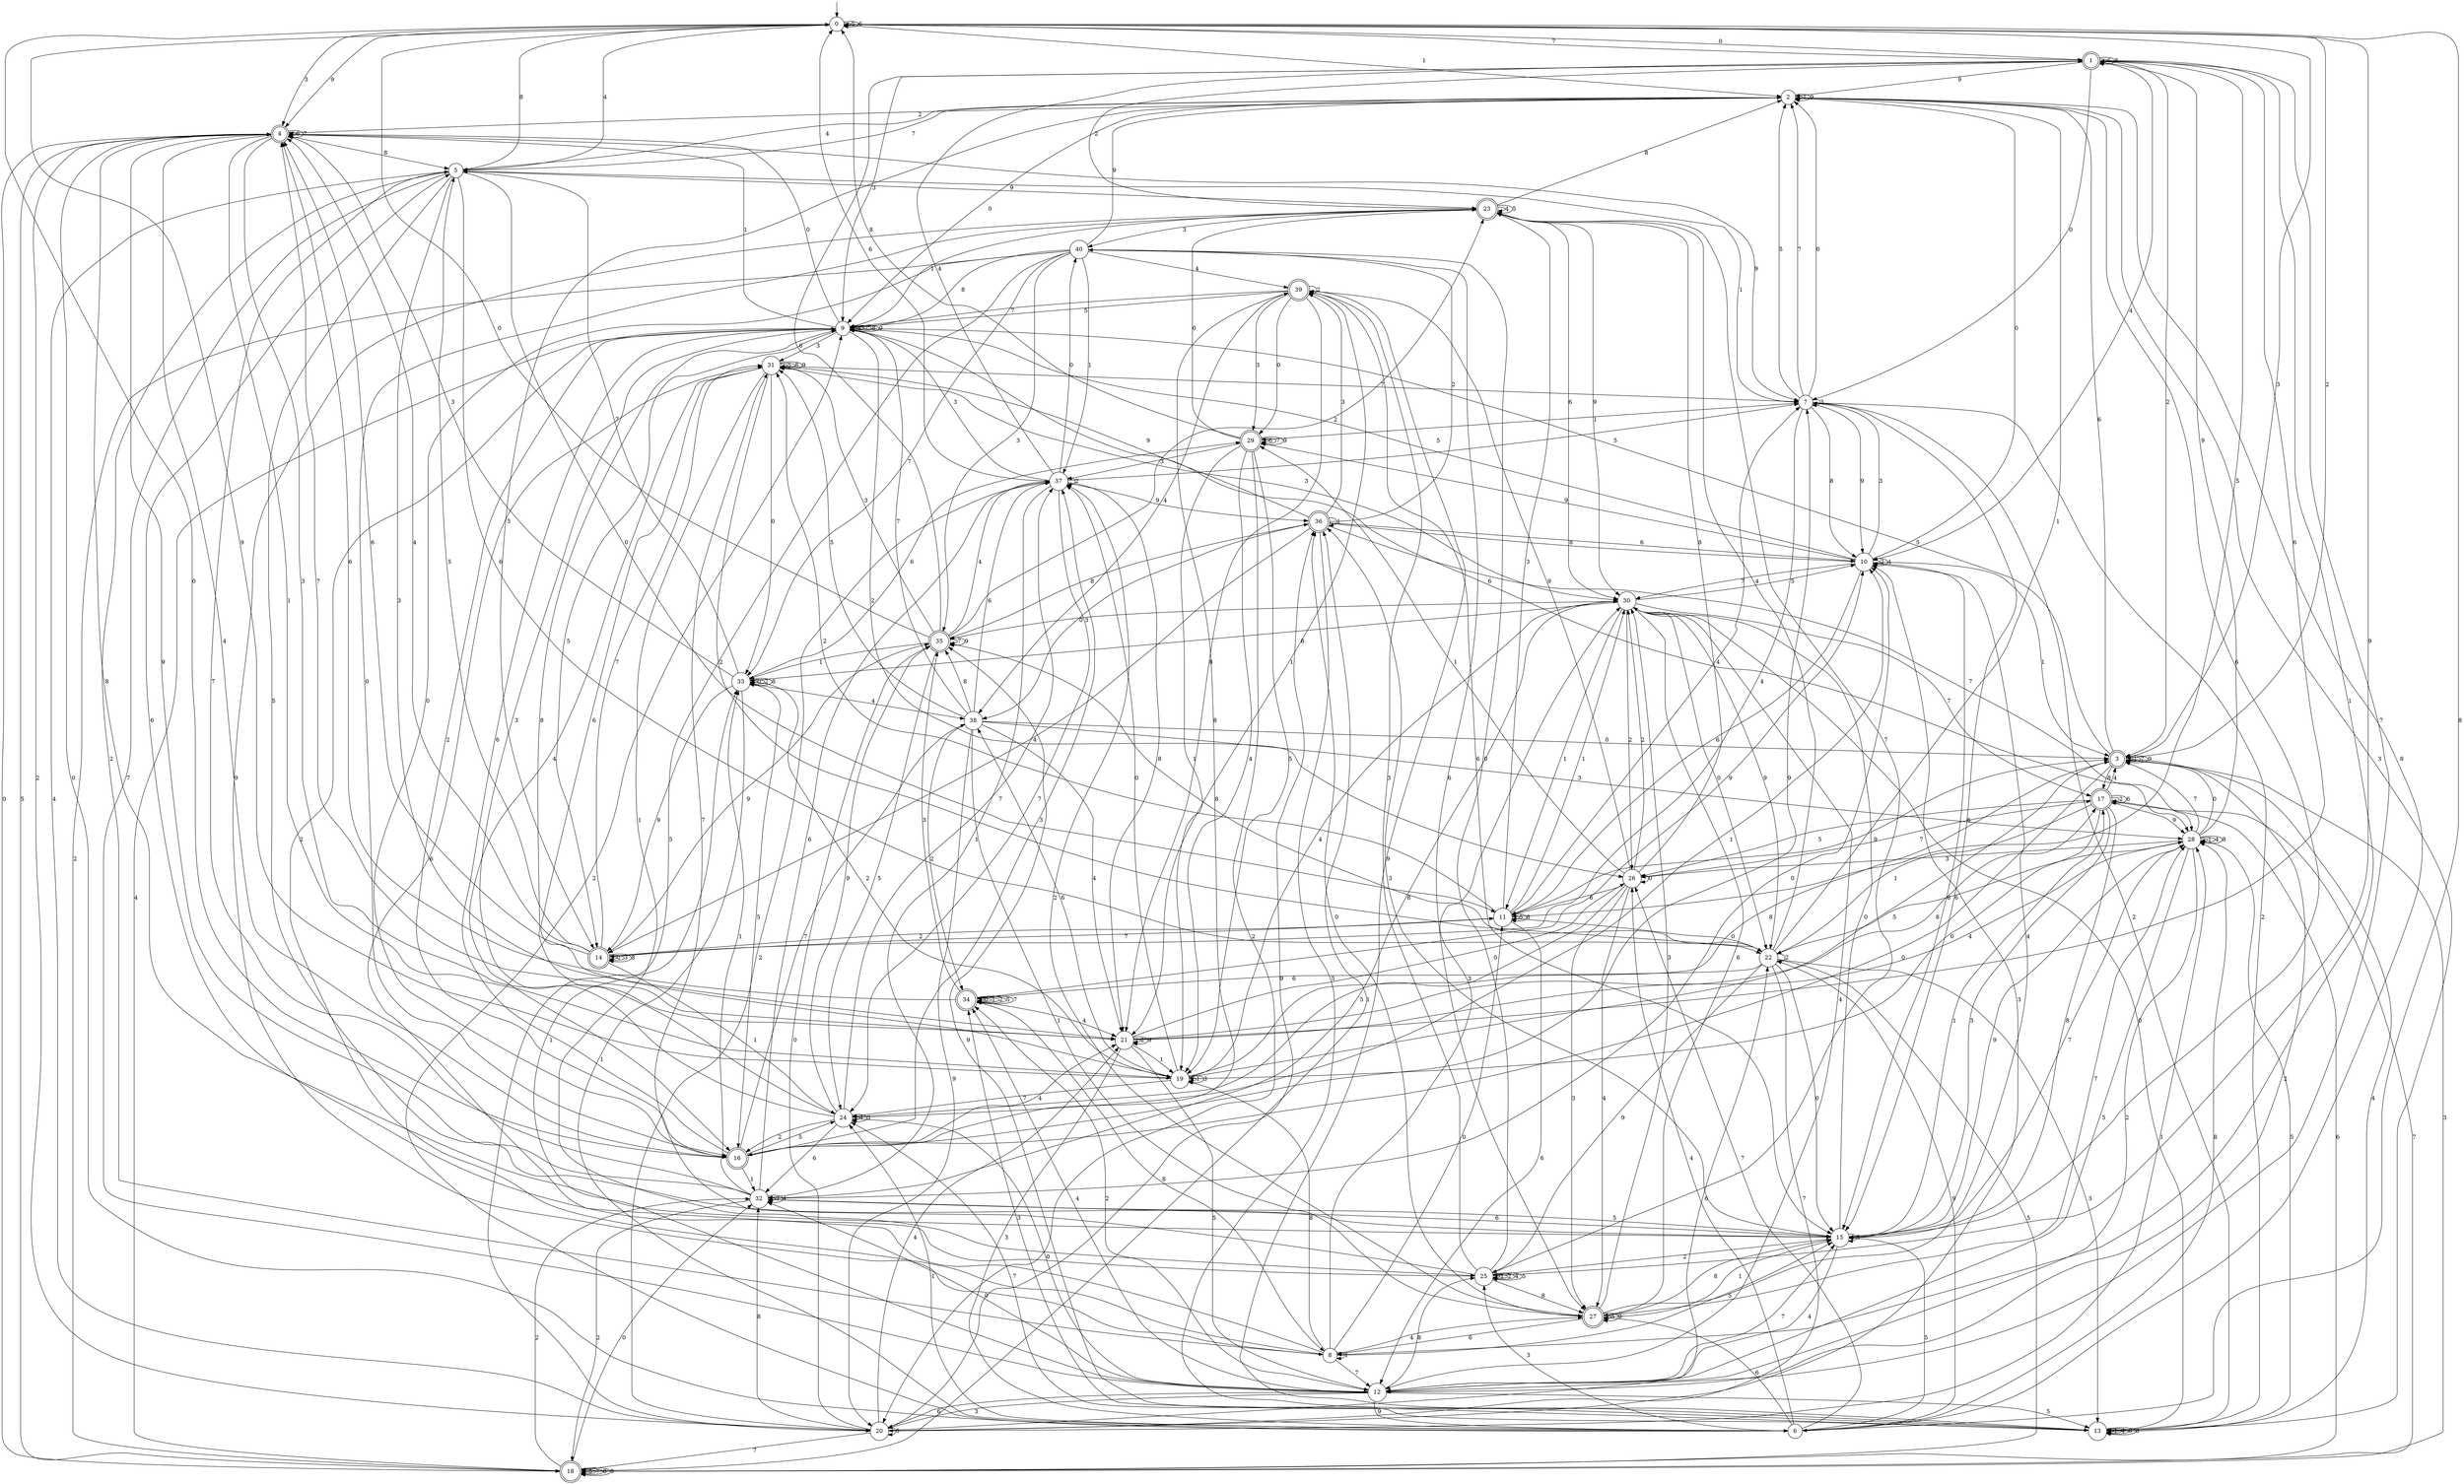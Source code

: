 digraph g {

	s0 [shape="circle" label="0"];
	s1 [shape="doublecircle" label="1"];
	s2 [shape="circle" label="2"];
	s3 [shape="doublecircle" label="3"];
	s4 [shape="doublecircle" label="4"];
	s5 [shape="circle" label="5"];
	s6 [shape="circle" label="6"];
	s7 [shape="circle" label="7"];
	s8 [shape="circle" label="8"];
	s9 [shape="circle" label="9"];
	s10 [shape="circle" label="10"];
	s11 [shape="circle" label="11"];
	s12 [shape="circle" label="12"];
	s13 [shape="circle" label="13"];
	s14 [shape="doublecircle" label="14"];
	s15 [shape="circle" label="15"];
	s16 [shape="doublecircle" label="16"];
	s17 [shape="doublecircle" label="17"];
	s18 [shape="doublecircle" label="18"];
	s19 [shape="circle" label="19"];
	s20 [shape="circle" label="20"];
	s21 [shape="circle" label="21"];
	s22 [shape="circle" label="22"];
	s23 [shape="doublecircle" label="23"];
	s24 [shape="circle" label="24"];
	s25 [shape="circle" label="25"];
	s26 [shape="circle" label="26"];
	s27 [shape="doublecircle" label="27"];
	s28 [shape="circle" label="28"];
	s29 [shape="doublecircle" label="29"];
	s30 [shape="circle" label="30"];
	s31 [shape="circle" label="31"];
	s32 [shape="circle" label="32"];
	s33 [shape="circle" label="33"];
	s34 [shape="doublecircle" label="34"];
	s35 [shape="doublecircle" label="35"];
	s36 [shape="doublecircle" label="36"];
	s37 [shape="circle" label="37"];
	s38 [shape="circle" label="38"];
	s39 [shape="doublecircle" label="39"];
	s40 [shape="circle" label="40"];
	s0 -> s1 [label="0"];
	s0 -> s2 [label="1"];
	s0 -> s3 [label="2"];
	s0 -> s4 [label="3"];
	s0 -> s5 [label="4"];
	s0 -> s0 [label="5"];
	s0 -> s0 [label="6"];
	s0 -> s1 [label="7"];
	s0 -> s6 [label="8"];
	s0 -> s4 [label="9"];
	s1 -> s7 [label="0"];
	s1 -> s8 [label="1"];
	s1 -> s3 [label="2"];
	s1 -> s9 [label="3"];
	s1 -> s10 [label="4"];
	s1 -> s11 [label="5"];
	s1 -> s1 [label="6"];
	s1 -> s12 [label="7"];
	s1 -> s1 [label="8"];
	s1 -> s2 [label="9"];
	s2 -> s9 [label="0"];
	s2 -> s2 [label="1"];
	s2 -> s4 [label="2"];
	s2 -> s13 [label="3"];
	s2 -> s5 [label="4"];
	s2 -> s14 [label="5"];
	s2 -> s15 [label="6"];
	s2 -> s5 [label="7"];
	s2 -> s6 [label="8"];
	s2 -> s2 [label="9"];
	s3 -> s16 [label="0"];
	s3 -> s3 [label="1"];
	s3 -> s12 [label="2"];
	s3 -> s0 [label="3"];
	s3 -> s13 [label="4"];
	s3 -> s9 [label="5"];
	s3 -> s2 [label="6"];
	s3 -> s3 [label="7"];
	s3 -> s17 [label="8"];
	s3 -> s3 [label="9"];
	s4 -> s18 [label="0"];
	s4 -> s19 [label="1"];
	s4 -> s20 [label="2"];
	s4 -> s21 [label="3"];
	s4 -> s16 [label="4"];
	s4 -> s18 [label="5"];
	s4 -> s4 [label="6"];
	s4 -> s4 [label="7"];
	s4 -> s5 [label="8"];
	s4 -> s7 [label="9"];
	s5 -> s11 [label="0"];
	s5 -> s7 [label="1"];
	s5 -> s8 [label="2"];
	s5 -> s21 [label="3"];
	s5 -> s20 [label="4"];
	s5 -> s15 [label="5"];
	s5 -> s22 [label="6"];
	s5 -> s12 [label="7"];
	s5 -> s0 [label="8"];
	s5 -> s23 [label="9"];
	s6 -> s4 [label="0"];
	s6 -> s24 [label="1"];
	s6 -> s9 [label="2"];
	s6 -> s25 [label="3"];
	s6 -> s26 [label="4"];
	s6 -> s15 [label="5"];
	s6 -> s27 [label="6"];
	s6 -> s26 [label="7"];
	s6 -> s28 [label="8"];
	s6 -> s22 [label="9"];
	s7 -> s2 [label="0"];
	s7 -> s29 [label="1"];
	s7 -> s13 [label="2"];
	s7 -> s7 [label="3"];
	s7 -> s14 [label="4"];
	s7 -> s2 [label="5"];
	s7 -> s15 [label="6"];
	s7 -> s2 [label="7"];
	s7 -> s10 [label="8"];
	s7 -> s10 [label="9"];
	s8 -> s11 [label="0"];
	s8 -> s8 [label="1"];
	s8 -> s9 [label="2"];
	s8 -> s30 [label="3"];
	s8 -> s27 [label="4"];
	s8 -> s15 [label="5"];
	s8 -> s31 [label="6"];
	s8 -> s12 [label="7"];
	s8 -> s19 [label="8"];
	s8 -> s23 [label="9"];
	s9 -> s4 [label="0"];
	s9 -> s4 [label="1"];
	s9 -> s26 [label="2"];
	s9 -> s31 [label="3"];
	s9 -> s9 [label="4"];
	s9 -> s14 [label="5"];
	s9 -> s28 [label="6"];
	s9 -> s9 [label="7"];
	s9 -> s9 [label="8"];
	s9 -> s9 [label="9"];
	s10 -> s2 [label="0"];
	s10 -> s3 [label="1"];
	s10 -> s10 [label="2"];
	s10 -> s7 [label="3"];
	s10 -> s10 [label="4"];
	s10 -> s9 [label="5"];
	s10 -> s11 [label="6"];
	s10 -> s30 [label="7"];
	s10 -> s15 [label="8"];
	s10 -> s29 [label="9"];
	s11 -> s22 [label="0"];
	s11 -> s30 [label="1"];
	s11 -> s31 [label="2"];
	s11 -> s23 [label="3"];
	s11 -> s7 [label="4"];
	s11 -> s11 [label="5"];
	s11 -> s12 [label="6"];
	s11 -> s14 [label="7"];
	s11 -> s11 [label="8"];
	s11 -> s3 [label="9"];
	s12 -> s32 [label="0"];
	s12 -> s33 [label="1"];
	s12 -> s34 [label="2"];
	s12 -> s20 [label="3"];
	s12 -> s34 [label="4"];
	s12 -> s13 [label="5"];
	s12 -> s20 [label="6"];
	s12 -> s15 [label="7"];
	s12 -> s25 [label="8"];
	s12 -> s6 [label="9"];
	s13 -> s30 [label="0"];
	s13 -> s13 [label="1"];
	s13 -> s7 [label="2"];
	s13 -> s34 [label="3"];
	s13 -> s13 [label="4"];
	s13 -> s28 [label="5"];
	s13 -> s13 [label="6"];
	s13 -> s24 [label="7"];
	s13 -> s13 [label="8"];
	s13 -> s35 [label="9"];
	s14 -> s14 [label="0"];
	s14 -> s24 [label="1"];
	s14 -> s11 [label="2"];
	s14 -> s14 [label="3"];
	s14 -> s4 [label="4"];
	s14 -> s5 [label="5"];
	s14 -> s4 [label="6"];
	s14 -> s31 [label="7"];
	s14 -> s14 [label="8"];
	s14 -> s35 [label="9"];
	s15 -> s30 [label="0"];
	s15 -> s17 [label="1"];
	s15 -> s25 [label="2"];
	s15 -> s36 [label="3"];
	s15 -> s12 [label="4"];
	s15 -> s15 [label="5"];
	s15 -> s32 [label="6"];
	s15 -> s28 [label="7"];
	s15 -> s4 [label="8"];
	s15 -> s28 [label="9"];
	s16 -> s0 [label="0"];
	s16 -> s32 [label="1"];
	s16 -> s9 [label="2"];
	s16 -> s37 [label="3"];
	s16 -> s21 [label="4"];
	s16 -> s24 [label="5"];
	s16 -> s9 [label="6"];
	s16 -> s38 [label="7"];
	s16 -> s39 [label="8"];
	s16 -> s7 [label="9"];
	s17 -> s19 [label="0"];
	s17 -> s22 [label="1"];
	s17 -> s17 [label="2"];
	s17 -> s15 [label="3"];
	s17 -> s3 [label="4"];
	s17 -> s26 [label="5"];
	s17 -> s17 [label="6"];
	s17 -> s18 [label="7"];
	s17 -> s15 [label="8"];
	s17 -> s28 [label="9"];
	s18 -> s32 [label="0"];
	s18 -> s36 [label="1"];
	s18 -> s32 [label="2"];
	s18 -> s3 [label="3"];
	s18 -> s9 [label="4"];
	s18 -> s18 [label="5"];
	s18 -> s17 [label="6"];
	s18 -> s18 [label="7"];
	s18 -> s18 [label="8"];
	s18 -> s18 [label="9"];
	s19 -> s37 [label="0"];
	s19 -> s19 [label="1"];
	s19 -> s33 [label="2"];
	s19 -> s19 [label="3"];
	s19 -> s30 [label="4"];
	s19 -> s3 [label="5"];
	s19 -> s38 [label="6"];
	s19 -> s24 [label="7"];
	s19 -> s3 [label="8"];
	s19 -> s0 [label="9"];
	s20 -> s35 [label="0"];
	s20 -> s28 [label="1"];
	s20 -> s37 [label="2"];
	s20 -> s10 [label="3"];
	s20 -> s21 [label="4"];
	s20 -> s20 [label="5"];
	s20 -> s22 [label="6"];
	s20 -> s18 [label="7"];
	s20 -> s32 [label="8"];
	s20 -> s36 [label="9"];
	s21 -> s26 [label="0"];
	s21 -> s19 [label="1"];
	s21 -> s21 [label="2"];
	s21 -> s6 [label="3"];
	s21 -> s28 [label="4"];
	s21 -> s12 [label="5"];
	s21 -> s1 [label="6"];
	s21 -> s4 [label="7"];
	s21 -> s17 [label="8"];
	s21 -> s21 [label="9"];
	s22 -> s15 [label="0"];
	s22 -> s2 [label="1"];
	s22 -> s22 [label="2"];
	s22 -> s13 [label="3"];
	s22 -> s23 [label="4"];
	s22 -> s18 [label="5"];
	s22 -> s34 [label="6"];
	s22 -> s20 [label="7"];
	s22 -> s35 [label="8"];
	s22 -> s25 [label="9"];
	s23 -> s16 [label="0"];
	s23 -> s9 [label="1"];
	s23 -> s1 [label="2"];
	s23 -> s40 [label="3"];
	s23 -> s23 [label="4"];
	s23 -> s23 [label="5"];
	s23 -> s30 [label="6"];
	s23 -> s25 [label="7"];
	s23 -> s2 [label="8"];
	s23 -> s30 [label="9"];
	s24 -> s12 [label="0"];
	s24 -> s10 [label="1"];
	s24 -> s16 [label="2"];
	s24 -> s9 [label="3"];
	s24 -> s24 [label="4"];
	s24 -> s24 [label="5"];
	s24 -> s32 [label="6"];
	s24 -> s37 [label="7"];
	s24 -> s9 [label="8"];
	s24 -> s35 [label="9"];
	s25 -> s40 [label="0"];
	s25 -> s25 [label="1"];
	s25 -> s25 [label="2"];
	s25 -> s39 [label="3"];
	s25 -> s25 [label="4"];
	s25 -> s25 [label="5"];
	s25 -> s5 [label="6"];
	s25 -> s31 [label="7"];
	s25 -> s27 [label="8"];
	s25 -> s0 [label="9"];
	s26 -> s26 [label="0"];
	s26 -> s29 [label="1"];
	s26 -> s30 [label="2"];
	s26 -> s27 [label="3"];
	s26 -> s27 [label="4"];
	s26 -> s24 [label="5"];
	s26 -> s11 [label="6"];
	s26 -> s17 [label="7"];
	s26 -> s23 [label="8"];
	s26 -> s39 [label="9"];
	s27 -> s36 [label="0"];
	s27 -> s15 [label="1"];
	s27 -> s37 [label="2"];
	s27 -> s30 [label="3"];
	s27 -> s10 [label="4"];
	s27 -> s27 [label="5"];
	s27 -> s8 [label="6"];
	s27 -> s28 [label="7"];
	s27 -> s15 [label="8"];
	s27 -> s27 [label="9"];
	s28 -> s3 [label="0"];
	s28 -> s28 [label="1"];
	s28 -> s12 [label="2"];
	s28 -> s26 [label="3"];
	s28 -> s28 [label="4"];
	s28 -> s12 [label="5"];
	s28 -> s22 [label="6"];
	s28 -> s3 [label="7"];
	s28 -> s28 [label="8"];
	s28 -> s1 [label="9"];
	s29 -> s23 [label="0"];
	s29 -> s19 [label="1"];
	s29 -> s20 [label="2"];
	s29 -> s37 [label="3"];
	s29 -> s19 [label="4"];
	s29 -> s19 [label="5"];
	s29 -> s29 [label="6"];
	s29 -> s29 [label="7"];
	s29 -> s0 [label="8"];
	s29 -> s29 [label="9"];
	s30 -> s22 [label="0"];
	s30 -> s11 [label="1"];
	s30 -> s26 [label="2"];
	s30 -> s35 [label="3"];
	s30 -> s12 [label="4"];
	s30 -> s10 [label="5"];
	s30 -> s27 [label="6"];
	s30 -> s17 [label="7"];
	s30 -> s33 [label="8"];
	s30 -> s22 [label="9"];
	s31 -> s33 [label="0"];
	s31 -> s25 [label="1"];
	s31 -> s22 [label="2"];
	s31 -> s30 [label="3"];
	s31 -> s16 [label="4"];
	s31 -> s31 [label="5"];
	s31 -> s19 [label="6"];
	s31 -> s7 [label="7"];
	s31 -> s31 [label="8"];
	s31 -> s31 [label="9"];
	s32 -> s10 [label="0"];
	s32 -> s33 [label="1"];
	s32 -> s18 [label="2"];
	s32 -> s32 [label="3"];
	s32 -> s32 [label="4"];
	s32 -> s15 [label="5"];
	s32 -> s37 [label="6"];
	s32 -> s5 [label="7"];
	s32 -> s30 [label="8"];
	s32 -> s4 [label="9"];
	s33 -> s33 [label="0"];
	s33 -> s6 [label="1"];
	s33 -> s33 [label="2"];
	s33 -> s4 [label="3"];
	s33 -> s38 [label="4"];
	s33 -> s16 [label="5"];
	s33 -> s29 [label="6"];
	s33 -> s5 [label="7"];
	s33 -> s33 [label="8"];
	s33 -> s14 [label="9"];
	s34 -> s34 [label="0"];
	s34 -> s34 [label="1"];
	s34 -> s34 [label="2"];
	s34 -> s35 [label="3"];
	s34 -> s21 [label="4"];
	s34 -> s34 [label="5"];
	s34 -> s4 [label="6"];
	s34 -> s34 [label="7"];
	s34 -> s8 [label="8"];
	s34 -> s10 [label="9"];
	s35 -> s0 [label="0"];
	s35 -> s33 [label="1"];
	s35 -> s23 [label="2"];
	s35 -> s31 [label="3"];
	s35 -> s37 [label="4"];
	s35 -> s24 [label="5"];
	s35 -> s1 [label="6"];
	s35 -> s35 [label="7"];
	s35 -> s36 [label="8"];
	s35 -> s35 [label="9"];
	s36 -> s38 [label="0"];
	s36 -> s36 [label="1"];
	s36 -> s40 [label="2"];
	s36 -> s39 [label="3"];
	s36 -> s14 [label="4"];
	s36 -> s13 [label="5"];
	s36 -> s10 [label="6"];
	s36 -> s28 [label="7"];
	s36 -> s10 [label="8"];
	s36 -> s31 [label="9"];
	s37 -> s40 [label="0"];
	s37 -> s32 [label="1"];
	s37 -> s37 [label="2"];
	s37 -> s9 [label="3"];
	s37 -> s1 [label="4"];
	s37 -> s7 [label="5"];
	s37 -> s0 [label="6"];
	s37 -> s24 [label="7"];
	s37 -> s21 [label="8"];
	s37 -> s36 [label="9"];
	s38 -> s3 [label="0"];
	s38 -> s27 [label="1"];
	s38 -> s34 [label="2"];
	s38 -> s28 [label="3"];
	s38 -> s21 [label="4"];
	s38 -> s31 [label="5"];
	s38 -> s37 [label="6"];
	s38 -> s9 [label="7"];
	s38 -> s35 [label="8"];
	s38 -> s20 [label="9"];
	s39 -> s29 [label="0"];
	s39 -> s21 [label="1"];
	s39 -> s39 [label="2"];
	s39 -> s29 [label="3"];
	s39 -> s38 [label="4"];
	s39 -> s9 [label="5"];
	s39 -> s15 [label="6"];
	s39 -> s9 [label="7"];
	s39 -> s21 [label="8"];
	s39 -> s13 [label="9"];
	s40 -> s16 [label="0"];
	s40 -> s37 [label="1"];
	s40 -> s18 [label="2"];
	s40 -> s35 [label="3"];
	s40 -> s39 [label="4"];
	s40 -> s20 [label="5"];
	s40 -> s27 [label="6"];
	s40 -> s33 [label="7"];
	s40 -> s9 [label="8"];
	s40 -> s2 [label="9"];

__start0 [label="" shape="none" width="0" height="0"];
__start0 -> s0;

}
